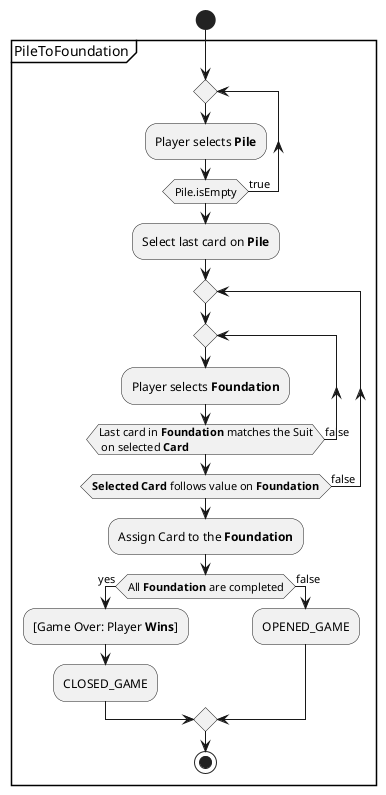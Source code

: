 @startuml
'https://plantuml.com/activity-diagram-beta

start

partition PileToFoundation {

repeat
   :Player selects **Pile**;
repeat while (Pile.isEmpty) is (true)

:Select last card on **Pile**;

repeat
   repeat
      :Player selects **Foundation**;
   repeat while (Last card in **Foundation** matches the Suit\n on selected **Card**) is (false)
repeat while (**Selected Card** follows value on **Foundation**) is (false)

:Assign Card to the **Foundation**;

if (All **Foundation** are completed) then (yes)
   :[Game Over: Player **Wins**];
   :CLOSED_GAME;
else (false)
   :OPENED_GAME;
endif


stop

@enduml

